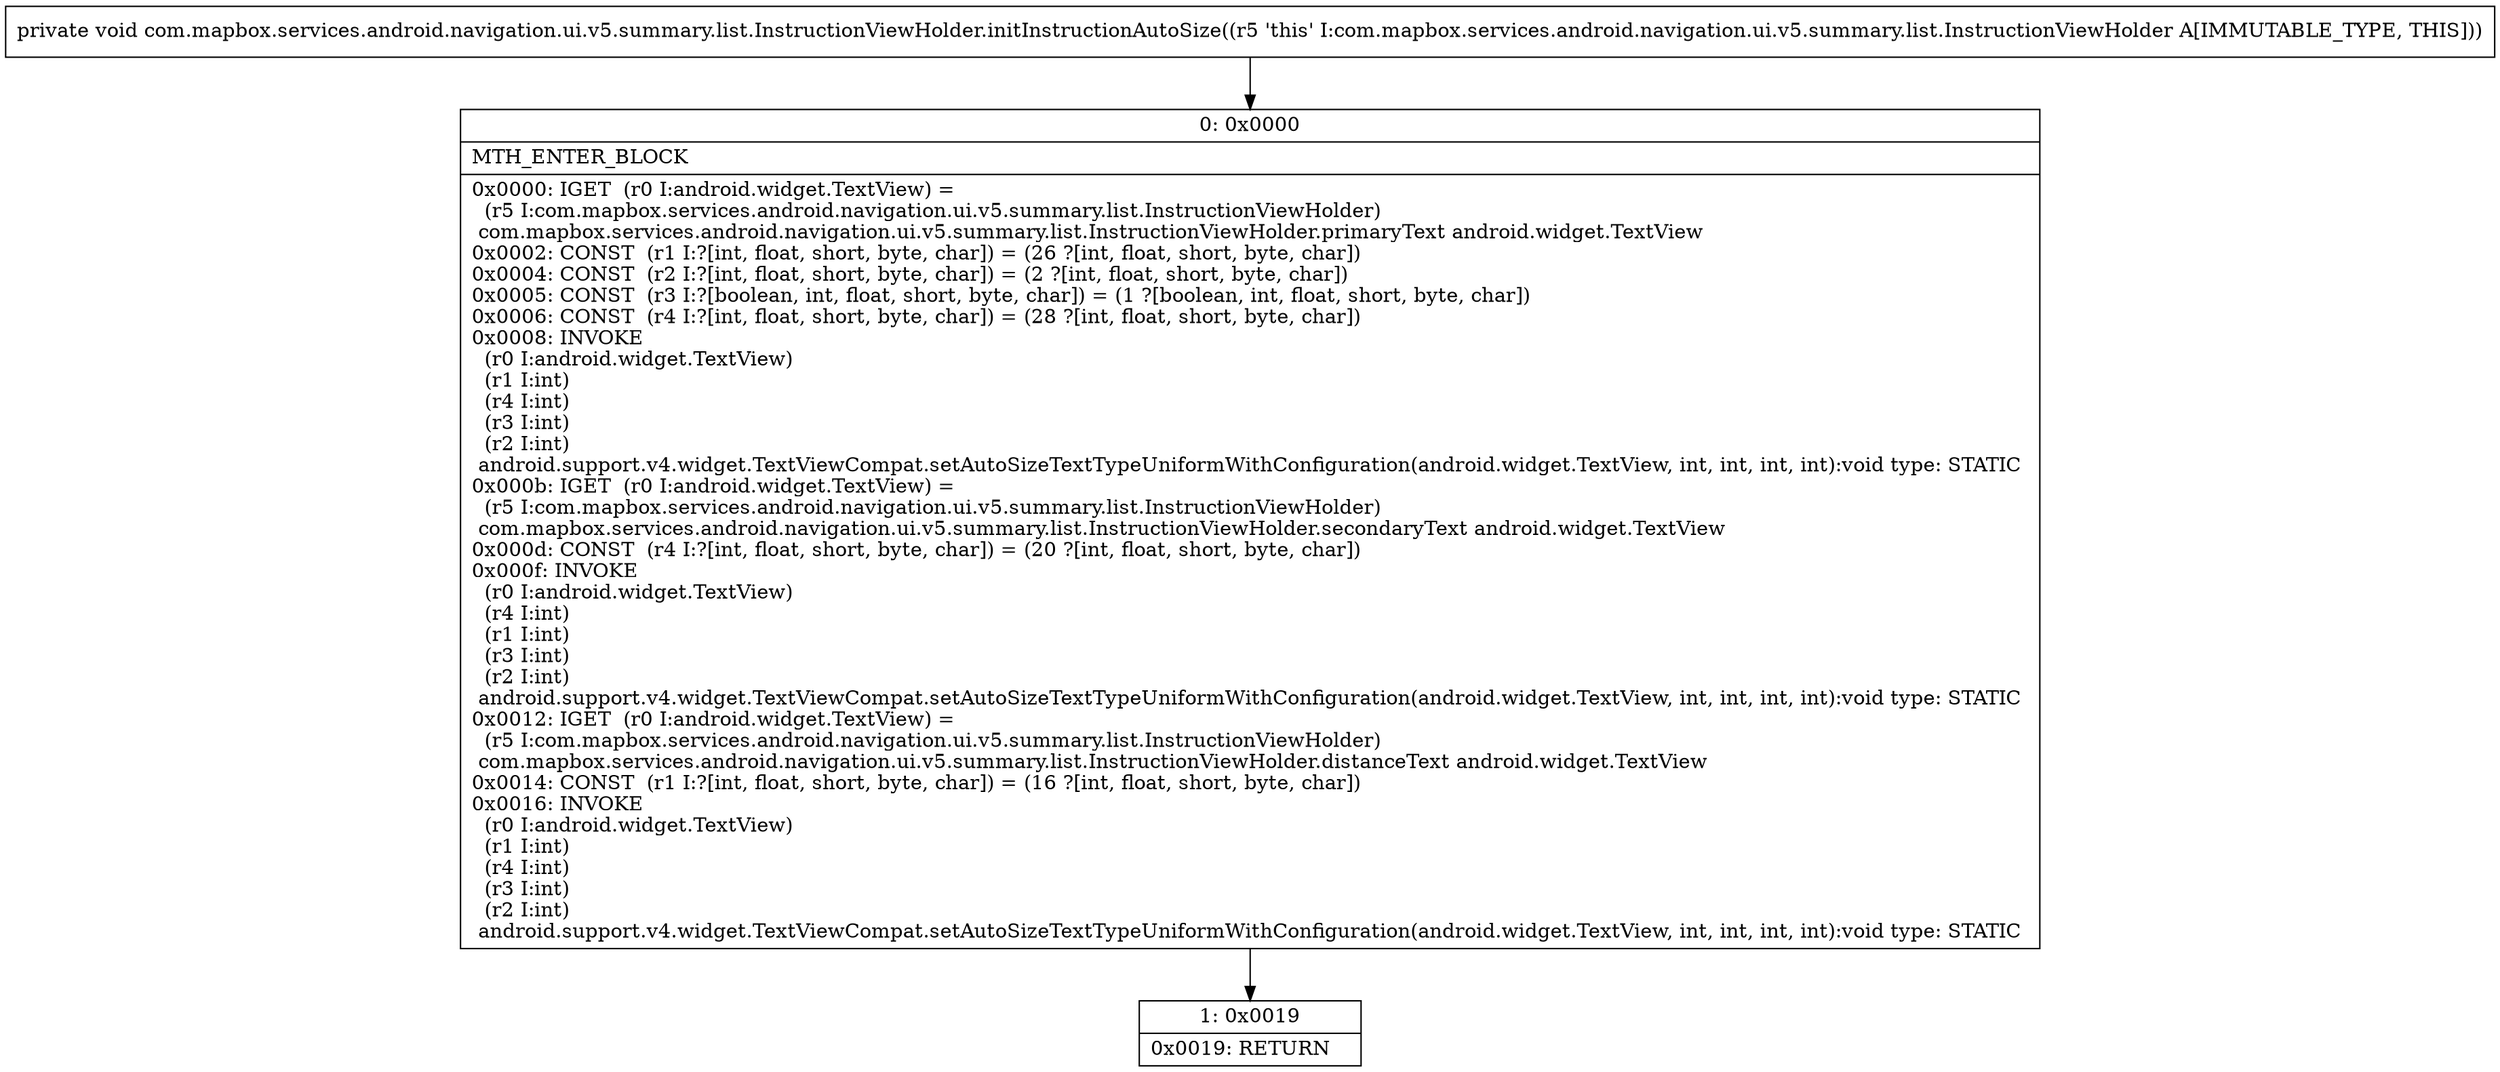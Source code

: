 digraph "CFG forcom.mapbox.services.android.navigation.ui.v5.summary.list.InstructionViewHolder.initInstructionAutoSize()V" {
Node_0 [shape=record,label="{0\:\ 0x0000|MTH_ENTER_BLOCK\l|0x0000: IGET  (r0 I:android.widget.TextView) = \l  (r5 I:com.mapbox.services.android.navigation.ui.v5.summary.list.InstructionViewHolder)\l com.mapbox.services.android.navigation.ui.v5.summary.list.InstructionViewHolder.primaryText android.widget.TextView \l0x0002: CONST  (r1 I:?[int, float, short, byte, char]) = (26 ?[int, float, short, byte, char]) \l0x0004: CONST  (r2 I:?[int, float, short, byte, char]) = (2 ?[int, float, short, byte, char]) \l0x0005: CONST  (r3 I:?[boolean, int, float, short, byte, char]) = (1 ?[boolean, int, float, short, byte, char]) \l0x0006: CONST  (r4 I:?[int, float, short, byte, char]) = (28 ?[int, float, short, byte, char]) \l0x0008: INVOKE  \l  (r0 I:android.widget.TextView)\l  (r1 I:int)\l  (r4 I:int)\l  (r3 I:int)\l  (r2 I:int)\l android.support.v4.widget.TextViewCompat.setAutoSizeTextTypeUniformWithConfiguration(android.widget.TextView, int, int, int, int):void type: STATIC \l0x000b: IGET  (r0 I:android.widget.TextView) = \l  (r5 I:com.mapbox.services.android.navigation.ui.v5.summary.list.InstructionViewHolder)\l com.mapbox.services.android.navigation.ui.v5.summary.list.InstructionViewHolder.secondaryText android.widget.TextView \l0x000d: CONST  (r4 I:?[int, float, short, byte, char]) = (20 ?[int, float, short, byte, char]) \l0x000f: INVOKE  \l  (r0 I:android.widget.TextView)\l  (r4 I:int)\l  (r1 I:int)\l  (r3 I:int)\l  (r2 I:int)\l android.support.v4.widget.TextViewCompat.setAutoSizeTextTypeUniformWithConfiguration(android.widget.TextView, int, int, int, int):void type: STATIC \l0x0012: IGET  (r0 I:android.widget.TextView) = \l  (r5 I:com.mapbox.services.android.navigation.ui.v5.summary.list.InstructionViewHolder)\l com.mapbox.services.android.navigation.ui.v5.summary.list.InstructionViewHolder.distanceText android.widget.TextView \l0x0014: CONST  (r1 I:?[int, float, short, byte, char]) = (16 ?[int, float, short, byte, char]) \l0x0016: INVOKE  \l  (r0 I:android.widget.TextView)\l  (r1 I:int)\l  (r4 I:int)\l  (r3 I:int)\l  (r2 I:int)\l android.support.v4.widget.TextViewCompat.setAutoSizeTextTypeUniformWithConfiguration(android.widget.TextView, int, int, int, int):void type: STATIC \l}"];
Node_1 [shape=record,label="{1\:\ 0x0019|0x0019: RETURN   \l}"];
MethodNode[shape=record,label="{private void com.mapbox.services.android.navigation.ui.v5.summary.list.InstructionViewHolder.initInstructionAutoSize((r5 'this' I:com.mapbox.services.android.navigation.ui.v5.summary.list.InstructionViewHolder A[IMMUTABLE_TYPE, THIS])) }"];
MethodNode -> Node_0;
Node_0 -> Node_1;
}

